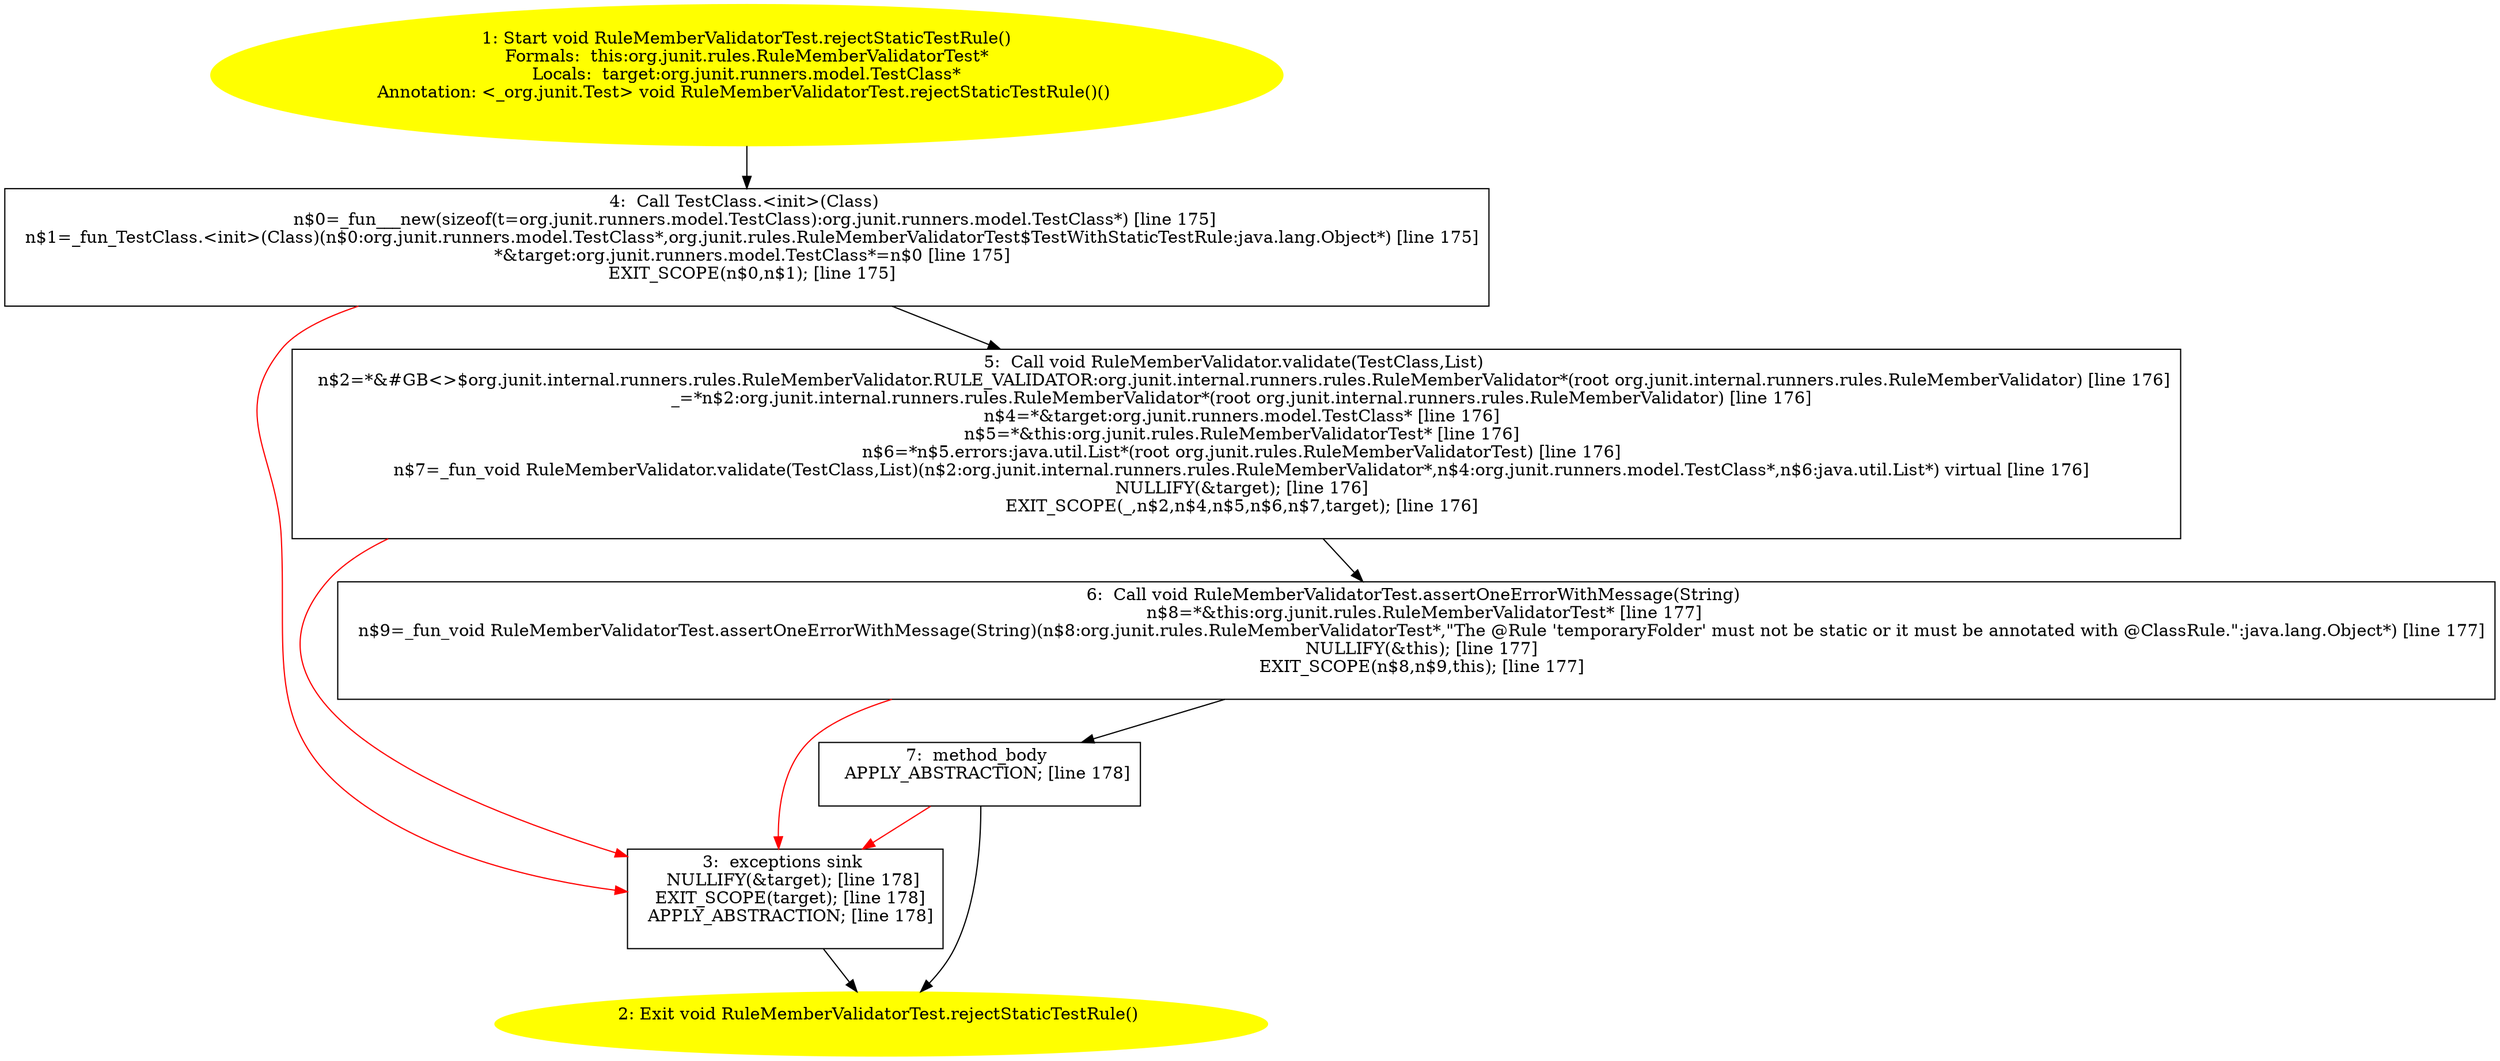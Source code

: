 /* @generated */
digraph cfg {
"org.junit.rules.RuleMemberValidatorTest.rejectStaticTestRule():void.f78097c7c29adcd4a71e20febbce0345_1" [label="1: Start void RuleMemberValidatorTest.rejectStaticTestRule()\nFormals:  this:org.junit.rules.RuleMemberValidatorTest*\nLocals:  target:org.junit.runners.model.TestClass*\nAnnotation: <_org.junit.Test> void RuleMemberValidatorTest.rejectStaticTestRule()() \n  " color=yellow style=filled]
	

	 "org.junit.rules.RuleMemberValidatorTest.rejectStaticTestRule():void.f78097c7c29adcd4a71e20febbce0345_1" -> "org.junit.rules.RuleMemberValidatorTest.rejectStaticTestRule():void.f78097c7c29adcd4a71e20febbce0345_4" ;
"org.junit.rules.RuleMemberValidatorTest.rejectStaticTestRule():void.f78097c7c29adcd4a71e20febbce0345_2" [label="2: Exit void RuleMemberValidatorTest.rejectStaticTestRule() \n  " color=yellow style=filled]
	

"org.junit.rules.RuleMemberValidatorTest.rejectStaticTestRule():void.f78097c7c29adcd4a71e20febbce0345_3" [label="3:  exceptions sink \n   NULLIFY(&target); [line 178]\n  EXIT_SCOPE(target); [line 178]\n  APPLY_ABSTRACTION; [line 178]\n " shape="box"]
	

	 "org.junit.rules.RuleMemberValidatorTest.rejectStaticTestRule():void.f78097c7c29adcd4a71e20febbce0345_3" -> "org.junit.rules.RuleMemberValidatorTest.rejectStaticTestRule():void.f78097c7c29adcd4a71e20febbce0345_2" ;
"org.junit.rules.RuleMemberValidatorTest.rejectStaticTestRule():void.f78097c7c29adcd4a71e20febbce0345_4" [label="4:  Call TestClass.<init>(Class) \n   n$0=_fun___new(sizeof(t=org.junit.runners.model.TestClass):org.junit.runners.model.TestClass*) [line 175]\n  n$1=_fun_TestClass.<init>(Class)(n$0:org.junit.runners.model.TestClass*,org.junit.rules.RuleMemberValidatorTest$TestWithStaticTestRule:java.lang.Object*) [line 175]\n  *&target:org.junit.runners.model.TestClass*=n$0 [line 175]\n  EXIT_SCOPE(n$0,n$1); [line 175]\n " shape="box"]
	

	 "org.junit.rules.RuleMemberValidatorTest.rejectStaticTestRule():void.f78097c7c29adcd4a71e20febbce0345_4" -> "org.junit.rules.RuleMemberValidatorTest.rejectStaticTestRule():void.f78097c7c29adcd4a71e20febbce0345_5" ;
	 "org.junit.rules.RuleMemberValidatorTest.rejectStaticTestRule():void.f78097c7c29adcd4a71e20febbce0345_4" -> "org.junit.rules.RuleMemberValidatorTest.rejectStaticTestRule():void.f78097c7c29adcd4a71e20febbce0345_3" [color="red" ];
"org.junit.rules.RuleMemberValidatorTest.rejectStaticTestRule():void.f78097c7c29adcd4a71e20febbce0345_5" [label="5:  Call void RuleMemberValidator.validate(TestClass,List) \n   n$2=*&#GB<>$org.junit.internal.runners.rules.RuleMemberValidator.RULE_VALIDATOR:org.junit.internal.runners.rules.RuleMemberValidator*(root org.junit.internal.runners.rules.RuleMemberValidator) [line 176]\n  _=*n$2:org.junit.internal.runners.rules.RuleMemberValidator*(root org.junit.internal.runners.rules.RuleMemberValidator) [line 176]\n  n$4=*&target:org.junit.runners.model.TestClass* [line 176]\n  n$5=*&this:org.junit.rules.RuleMemberValidatorTest* [line 176]\n  n$6=*n$5.errors:java.util.List*(root org.junit.rules.RuleMemberValidatorTest) [line 176]\n  n$7=_fun_void RuleMemberValidator.validate(TestClass,List)(n$2:org.junit.internal.runners.rules.RuleMemberValidator*,n$4:org.junit.runners.model.TestClass*,n$6:java.util.List*) virtual [line 176]\n  NULLIFY(&target); [line 176]\n  EXIT_SCOPE(_,n$2,n$4,n$5,n$6,n$7,target); [line 176]\n " shape="box"]
	

	 "org.junit.rules.RuleMemberValidatorTest.rejectStaticTestRule():void.f78097c7c29adcd4a71e20febbce0345_5" -> "org.junit.rules.RuleMemberValidatorTest.rejectStaticTestRule():void.f78097c7c29adcd4a71e20febbce0345_6" ;
	 "org.junit.rules.RuleMemberValidatorTest.rejectStaticTestRule():void.f78097c7c29adcd4a71e20febbce0345_5" -> "org.junit.rules.RuleMemberValidatorTest.rejectStaticTestRule():void.f78097c7c29adcd4a71e20febbce0345_3" [color="red" ];
"org.junit.rules.RuleMemberValidatorTest.rejectStaticTestRule():void.f78097c7c29adcd4a71e20febbce0345_6" [label="6:  Call void RuleMemberValidatorTest.assertOneErrorWithMessage(String) \n   n$8=*&this:org.junit.rules.RuleMemberValidatorTest* [line 177]\n  n$9=_fun_void RuleMemberValidatorTest.assertOneErrorWithMessage(String)(n$8:org.junit.rules.RuleMemberValidatorTest*,\"The @Rule 'temporaryFolder' must not be static or it must be annotated with @ClassRule.\":java.lang.Object*) [line 177]\n  NULLIFY(&this); [line 177]\n  EXIT_SCOPE(n$8,n$9,this); [line 177]\n " shape="box"]
	

	 "org.junit.rules.RuleMemberValidatorTest.rejectStaticTestRule():void.f78097c7c29adcd4a71e20febbce0345_6" -> "org.junit.rules.RuleMemberValidatorTest.rejectStaticTestRule():void.f78097c7c29adcd4a71e20febbce0345_7" ;
	 "org.junit.rules.RuleMemberValidatorTest.rejectStaticTestRule():void.f78097c7c29adcd4a71e20febbce0345_6" -> "org.junit.rules.RuleMemberValidatorTest.rejectStaticTestRule():void.f78097c7c29adcd4a71e20febbce0345_3" [color="red" ];
"org.junit.rules.RuleMemberValidatorTest.rejectStaticTestRule():void.f78097c7c29adcd4a71e20febbce0345_7" [label="7:  method_body \n   APPLY_ABSTRACTION; [line 178]\n " shape="box"]
	

	 "org.junit.rules.RuleMemberValidatorTest.rejectStaticTestRule():void.f78097c7c29adcd4a71e20febbce0345_7" -> "org.junit.rules.RuleMemberValidatorTest.rejectStaticTestRule():void.f78097c7c29adcd4a71e20febbce0345_2" ;
	 "org.junit.rules.RuleMemberValidatorTest.rejectStaticTestRule():void.f78097c7c29adcd4a71e20febbce0345_7" -> "org.junit.rules.RuleMemberValidatorTest.rejectStaticTestRule():void.f78097c7c29adcd4a71e20febbce0345_3" [color="red" ];
}
